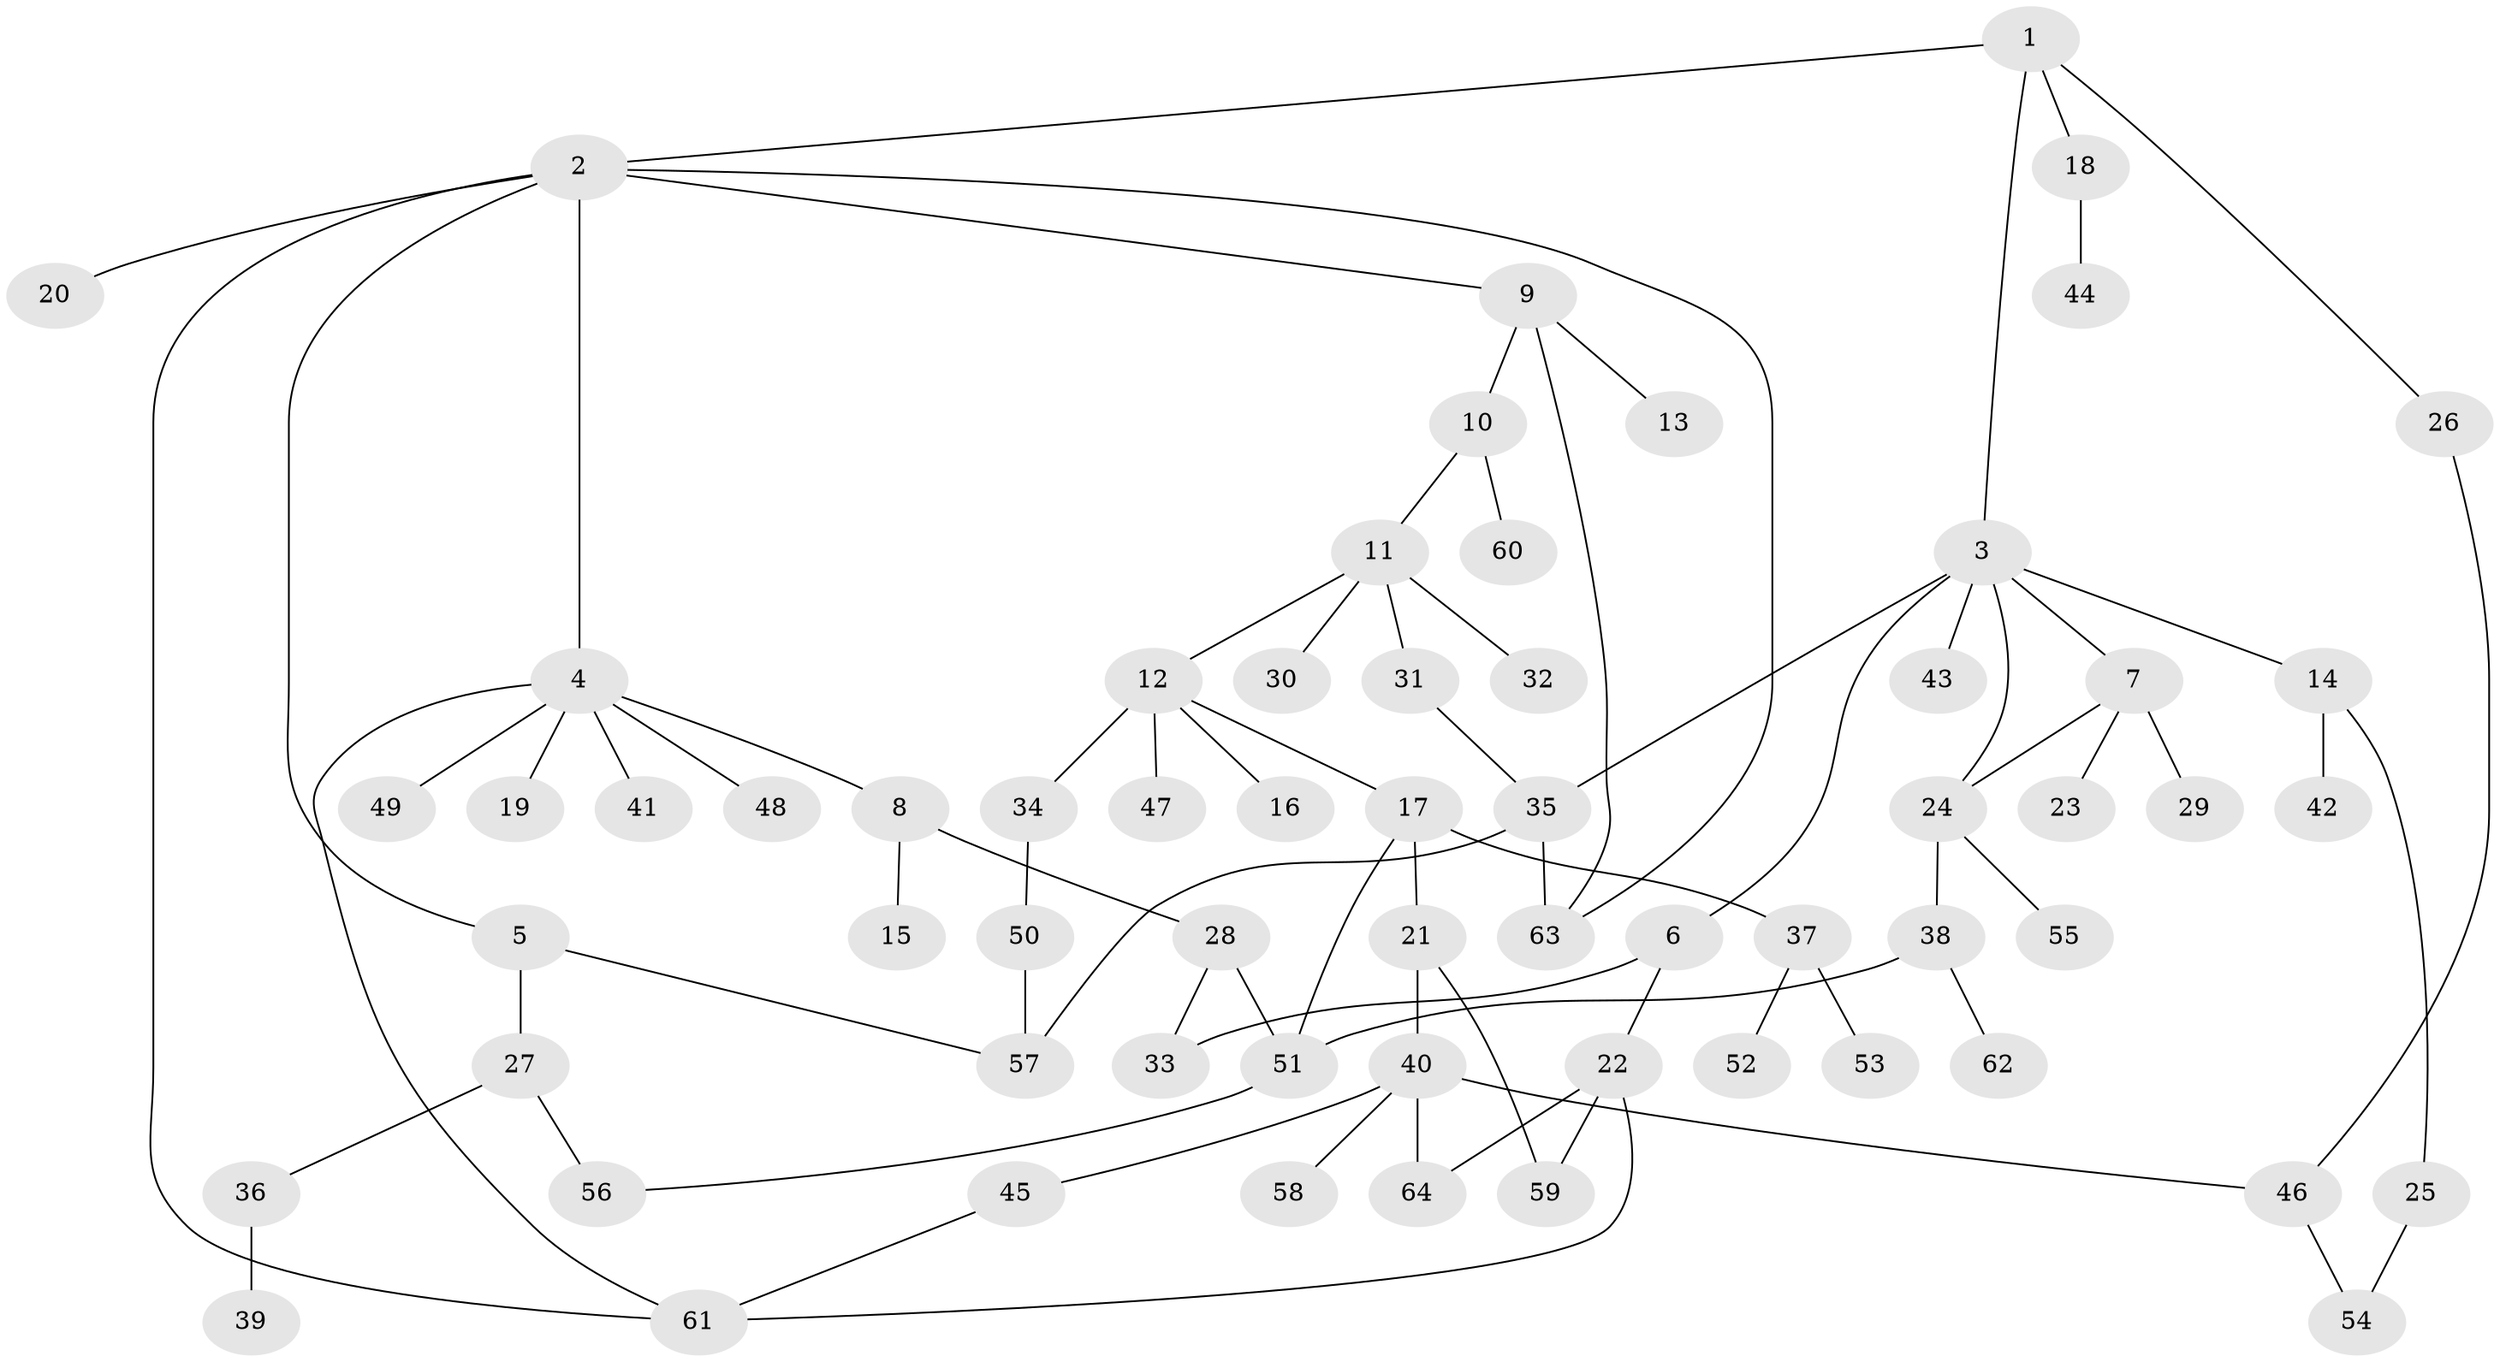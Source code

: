 // Generated by graph-tools (version 1.1) at 2025/00/03/09/25 03:00:58]
// undirected, 64 vertices, 80 edges
graph export_dot {
graph [start="1"]
  node [color=gray90,style=filled];
  1;
  2;
  3;
  4;
  5;
  6;
  7;
  8;
  9;
  10;
  11;
  12;
  13;
  14;
  15;
  16;
  17;
  18;
  19;
  20;
  21;
  22;
  23;
  24;
  25;
  26;
  27;
  28;
  29;
  30;
  31;
  32;
  33;
  34;
  35;
  36;
  37;
  38;
  39;
  40;
  41;
  42;
  43;
  44;
  45;
  46;
  47;
  48;
  49;
  50;
  51;
  52;
  53;
  54;
  55;
  56;
  57;
  58;
  59;
  60;
  61;
  62;
  63;
  64;
  1 -- 2;
  1 -- 3;
  1 -- 18;
  1 -- 26;
  2 -- 4;
  2 -- 5;
  2 -- 9;
  2 -- 20;
  2 -- 63;
  2 -- 61;
  3 -- 6;
  3 -- 7;
  3 -- 14;
  3 -- 24;
  3 -- 43;
  3 -- 35;
  4 -- 8;
  4 -- 19;
  4 -- 41;
  4 -- 48;
  4 -- 49;
  4 -- 61;
  5 -- 27;
  5 -- 57;
  6 -- 22;
  6 -- 33;
  7 -- 23;
  7 -- 29;
  7 -- 24;
  8 -- 15;
  8 -- 28;
  9 -- 10;
  9 -- 13;
  9 -- 63;
  10 -- 11;
  10 -- 60;
  11 -- 12;
  11 -- 30;
  11 -- 31;
  11 -- 32;
  12 -- 16;
  12 -- 17;
  12 -- 34;
  12 -- 47;
  14 -- 25;
  14 -- 42;
  17 -- 21;
  17 -- 37;
  17 -- 51;
  18 -- 44;
  21 -- 40;
  21 -- 59;
  22 -- 59;
  22 -- 64;
  22 -- 61;
  24 -- 38;
  24 -- 55;
  25 -- 54;
  26 -- 46;
  27 -- 36;
  27 -- 56;
  28 -- 33;
  28 -- 51;
  31 -- 35;
  34 -- 50;
  35 -- 63;
  35 -- 57;
  36 -- 39;
  37 -- 52;
  37 -- 53;
  38 -- 62;
  38 -- 51;
  40 -- 45;
  40 -- 46;
  40 -- 58;
  40 -- 64;
  45 -- 61;
  46 -- 54;
  50 -- 57;
  51 -- 56;
}
